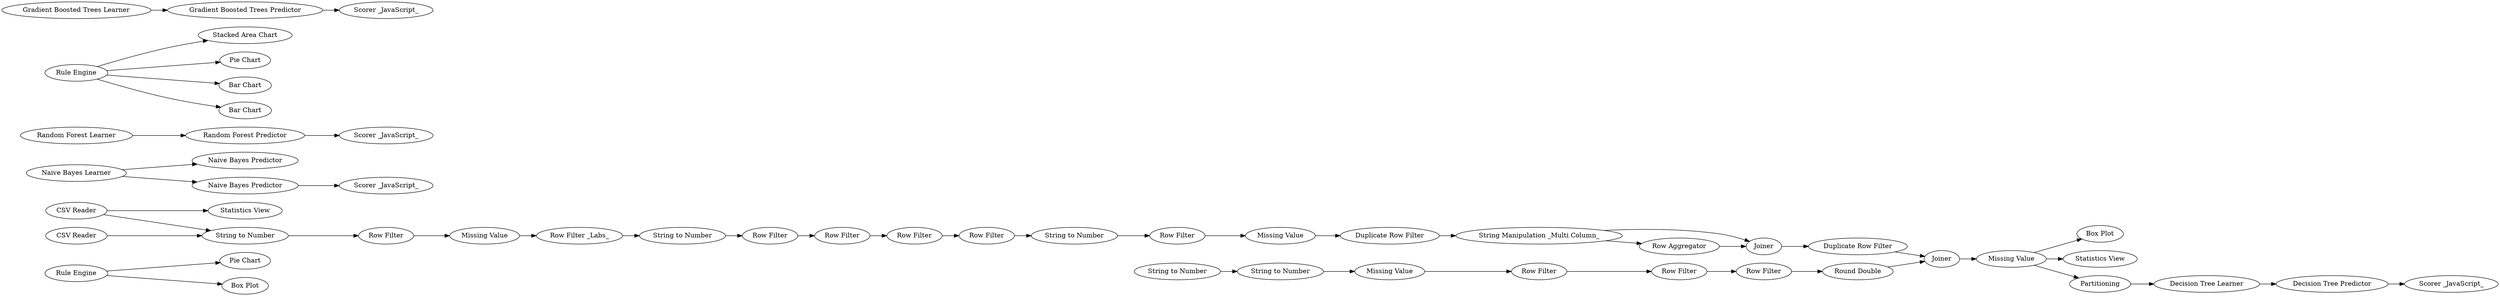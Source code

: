 digraph {
	"-4712297235502905219_81" [label="Pie Chart"]
	"185137469571486309_98" [label="Statistics View"]
	"-1995174881776339262_52" [label="Row Filter"]
	"-1457694771362264352_92" [label="Naive Bayes Predictor"]
	"7682789399128953526_71" [label="Scorer _JavaScript_"]
	"-1995174881776339262_31" [label="Row Filter"]
	"-1457694771362264352_91" [label="Naive Bayes Learner"]
	"-1995174881776339262_36" [label="Row Filter"]
	"-7877863101828912239_74" [label="Random Forest Learner"]
	"-1995174881776339262_42" [label="Duplicate Row Filter"]
	"-4712297235502905219_79" [label="Stacked Area Chart"]
	"-5830289596023356807_54" [label=Joiner]
	"-1457694771362264352_94" [label="Scorer _JavaScript_"]
	"-7877863101828912239_75" [label="Scorer _JavaScript_"]
	"4315730355262377292_59" [label="Missing Value"]
	"-1995174881776339262_32" [label="String to Number"]
	"-1995174881776339262_49" [label=Joiner]
	"-4712297235502905219_80" [label="Rule Engine"]
	"7682789399128953526_69" [label="Decision Tree Learner"]
	"-7877863101828912239_73" [label="Random Forest Predictor"]
	"4315730355262377292_58" [label="String to Number"]
	"-1457694771362264352_93" [label="Naive Bayes Predictor"]
	"-1995174881776339262_41" [label="String to Number"]
	"-4712297235502905219_84" [label="Pie Chart"]
	"-5830289596023356807_55" [label="Missing Value"]
	"-1995174881776339262_53" [label="Row Filter"]
	"185137469571486309_26" [label="CSV Reader"]
	"4315730355262377292_63" [label="Row Filter"]
	"-4712297235502905219_78" [label="Rule Engine"]
	"-4712297235502905219_86" [label="Box Plot"]
	"4315730355262377292_62" [label="Round Double"]
	"-1995174881776339262_47" [label="String Manipulation _Multi Column_"]
	"185137469571486309_99" [label="Statistics View"]
	"-3240032784791538358_90" [label="Scorer _JavaScript_"]
	"-1995174881776339262_27" [label="Missing Value"]
	"-1995174881776339262_50" [label="Row Filter _Labs_"]
	"7682789399128953526_70" [label="Decision Tree Predictor"]
	"-3240032784791538358_89" [label="Gradient Boosted Trees Predictor"]
	"-1995174881776339262_43" [label="Row Filter"]
	"4315730355262377292_61" [label="Row Filter"]
	"-1995174881776339262_37" [label="Row Filter"]
	"-1995174881776339262_44" [label="Missing Value"]
	"-4712297235502905219_107" [label="Bar Chart"]
	"-4712297235502905219_108" [label="Bar Chart"]
	"-3240032784791538358_88" [label="Gradient Boosted Trees Learner"]
	"4315730355262377292_60" [label="Row Filter"]
	"-4712297235502905219_85" [label="Box Plot"]
	"-1995174881776339262_48" [label="Row Aggregator"]
	"-1995174881776339262_51" [label="Duplicate Row Filter"]
	"-1995174881776339262_40" [label="String to Number"]
	"185137469571486309_24" [label="CSV Reader"]
	"4315730355262377292_57" [label="String to Number"]
	"185137469571486309_67" [label=Partitioning]
	"4315730355262377292_62" -> "-5830289596023356807_54"
	"-4712297235502905219_80" -> "-4712297235502905219_81"
	"-1995174881776339262_31" -> "-1995174881776339262_36"
	"-1457694771362264352_91" -> "-1457694771362264352_93"
	"-1995174881776339262_37" -> "-1995174881776339262_53"
	"4315730355262377292_57" -> "4315730355262377292_58"
	"-5830289596023356807_55" -> "185137469571486309_99"
	"-3240032784791538358_89" -> "-3240032784791538358_90"
	"-4712297235502905219_78" -> "-4712297235502905219_79"
	"4315730355262377292_63" -> "4315730355262377292_62"
	"-1995174881776339262_50" -> "-1995174881776339262_41"
	"-5830289596023356807_55" -> "185137469571486309_67"
	"-1995174881776339262_52" -> "-1995174881776339262_44"
	"-1995174881776339262_41" -> "-1995174881776339262_31"
	"-1995174881776339262_43" -> "-1995174881776339262_27"
	"-1995174881776339262_32" -> "-1995174881776339262_43"
	"-4712297235502905219_78" -> "-4712297235502905219_84"
	"-1457694771362264352_93" -> "-1457694771362264352_94"
	"-4712297235502905219_80" -> "-4712297235502905219_85"
	"-1995174881776339262_53" -> "-1995174881776339262_40"
	"-1995174881776339262_47" -> "-1995174881776339262_49"
	"-1457694771362264352_91" -> "-1457694771362264352_92"
	"4315730355262377292_58" -> "4315730355262377292_59"
	"185137469571486309_24" -> "-1995174881776339262_32"
	"-1995174881776339262_51" -> "-5830289596023356807_54"
	"-3240032784791538358_88" -> "-3240032784791538358_89"
	"-1995174881776339262_40" -> "-1995174881776339262_52"
	"185137469571486309_67" -> "7682789399128953526_69"
	"-5830289596023356807_55" -> "-4712297235502905219_86"
	"4315730355262377292_60" -> "4315730355262377292_61"
	"4315730355262377292_61" -> "4315730355262377292_63"
	"-4712297235502905219_78" -> "-4712297235502905219_107"
	"-1995174881776339262_27" -> "-1995174881776339262_50"
	"185137469571486309_24" -> "185137469571486309_98"
	"-7877863101828912239_74" -> "-7877863101828912239_73"
	"-5830289596023356807_54" -> "-5830289596023356807_55"
	"-1995174881776339262_48" -> "-1995174881776339262_49"
	"-1995174881776339262_36" -> "-1995174881776339262_37"
	"-1995174881776339262_42" -> "-1995174881776339262_47"
	"-1995174881776339262_44" -> "-1995174881776339262_42"
	"4315730355262377292_59" -> "4315730355262377292_60"
	"-4712297235502905219_78" -> "-4712297235502905219_108"
	"-1995174881776339262_49" -> "-1995174881776339262_51"
	"-1995174881776339262_47" -> "-1995174881776339262_48"
	"185137469571486309_26" -> "-1995174881776339262_32"
	"7682789399128953526_70" -> "7682789399128953526_71"
	"-7877863101828912239_73" -> "-7877863101828912239_75"
	"7682789399128953526_69" -> "7682789399128953526_70"
	rankdir=LR
}
